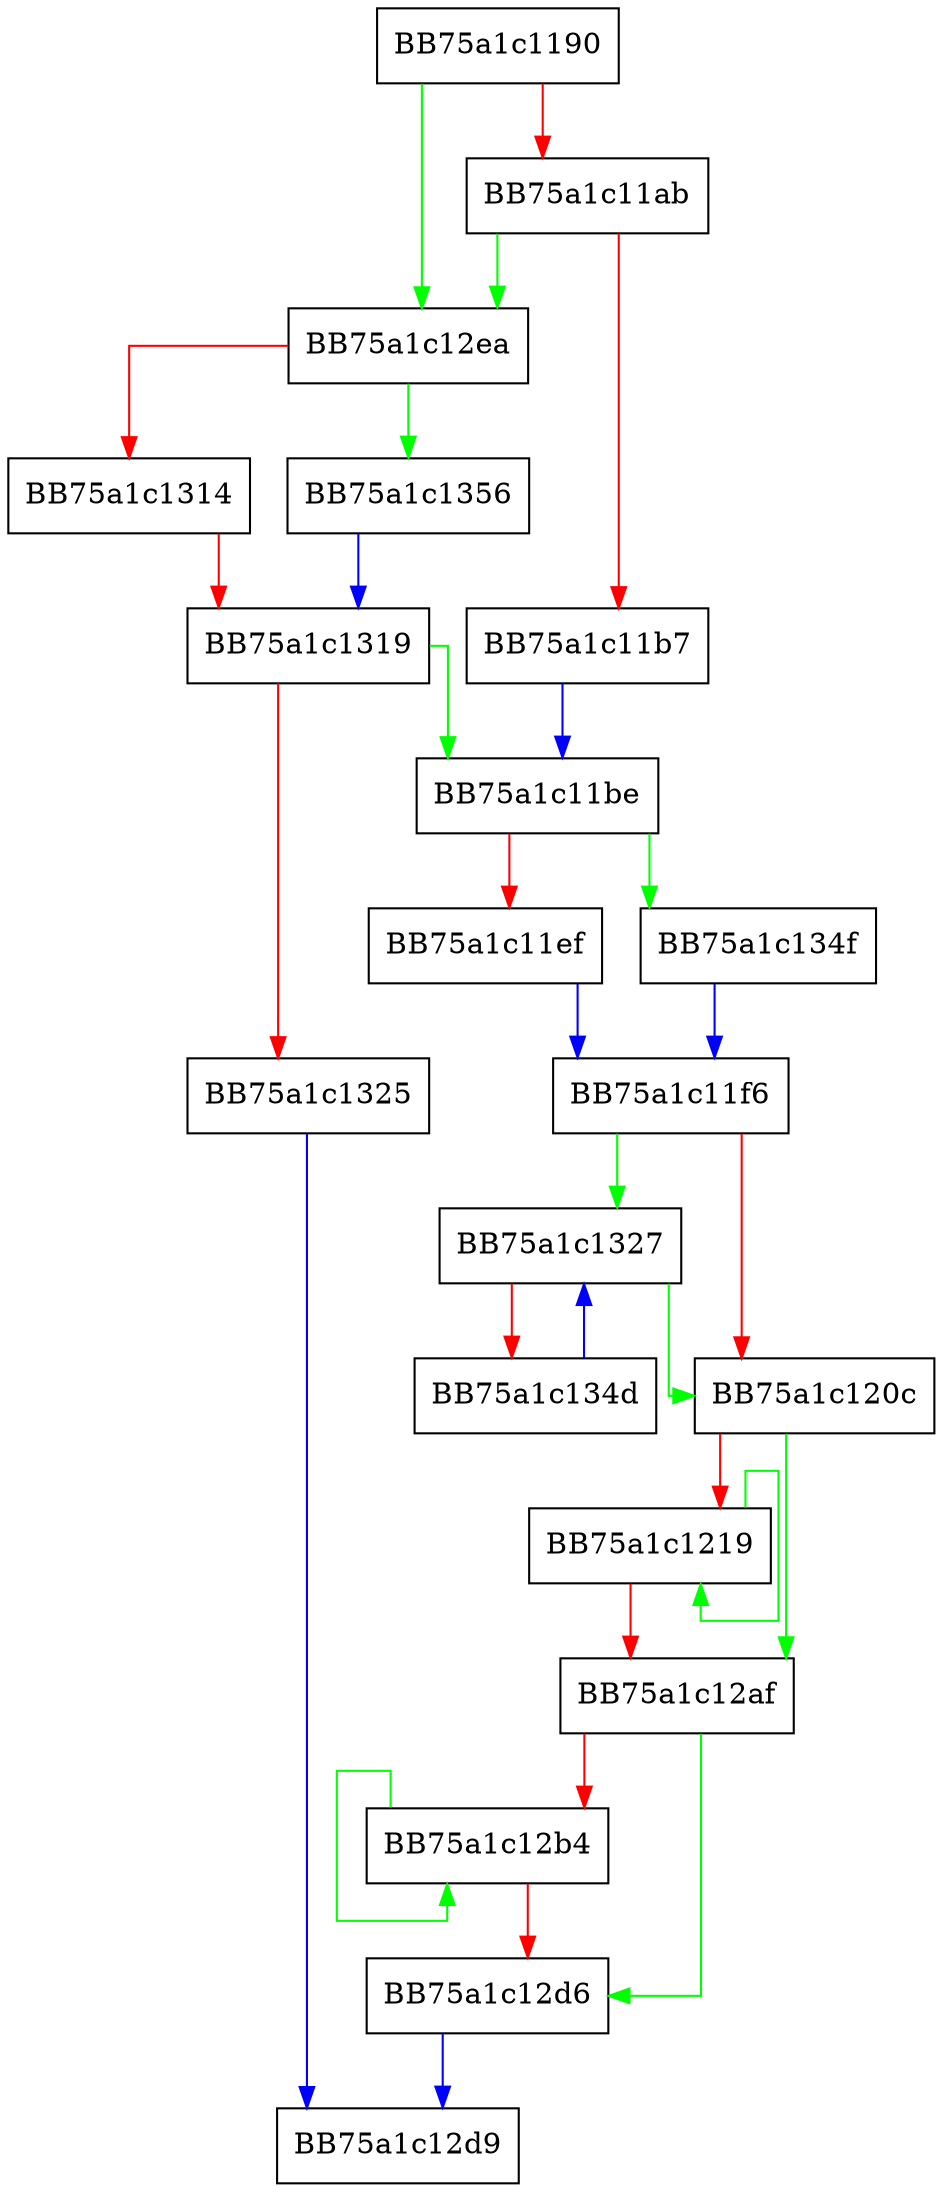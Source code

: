 digraph CRC_jscan16 {
  node [shape="box"];
  graph [splines=ortho];
  BB75a1c1190 -> BB75a1c12ea [color="green"];
  BB75a1c1190 -> BB75a1c11ab [color="red"];
  BB75a1c11ab -> BB75a1c12ea [color="green"];
  BB75a1c11ab -> BB75a1c11b7 [color="red"];
  BB75a1c11b7 -> BB75a1c11be [color="blue"];
  BB75a1c11be -> BB75a1c134f [color="green"];
  BB75a1c11be -> BB75a1c11ef [color="red"];
  BB75a1c11ef -> BB75a1c11f6 [color="blue"];
  BB75a1c11f6 -> BB75a1c1327 [color="green"];
  BB75a1c11f6 -> BB75a1c120c [color="red"];
  BB75a1c120c -> BB75a1c12af [color="green"];
  BB75a1c120c -> BB75a1c1219 [color="red"];
  BB75a1c1219 -> BB75a1c1219 [color="green"];
  BB75a1c1219 -> BB75a1c12af [color="red"];
  BB75a1c12af -> BB75a1c12d6 [color="green"];
  BB75a1c12af -> BB75a1c12b4 [color="red"];
  BB75a1c12b4 -> BB75a1c12b4 [color="green"];
  BB75a1c12b4 -> BB75a1c12d6 [color="red"];
  BB75a1c12d6 -> BB75a1c12d9 [color="blue"];
  BB75a1c12ea -> BB75a1c1356 [color="green"];
  BB75a1c12ea -> BB75a1c1314 [color="red"];
  BB75a1c1314 -> BB75a1c1319 [color="red"];
  BB75a1c1319 -> BB75a1c11be [color="green"];
  BB75a1c1319 -> BB75a1c1325 [color="red"];
  BB75a1c1325 -> BB75a1c12d9 [color="blue"];
  BB75a1c1327 -> BB75a1c120c [color="green"];
  BB75a1c1327 -> BB75a1c134d [color="red"];
  BB75a1c134d -> BB75a1c1327 [color="blue"];
  BB75a1c134f -> BB75a1c11f6 [color="blue"];
  BB75a1c1356 -> BB75a1c1319 [color="blue"];
}